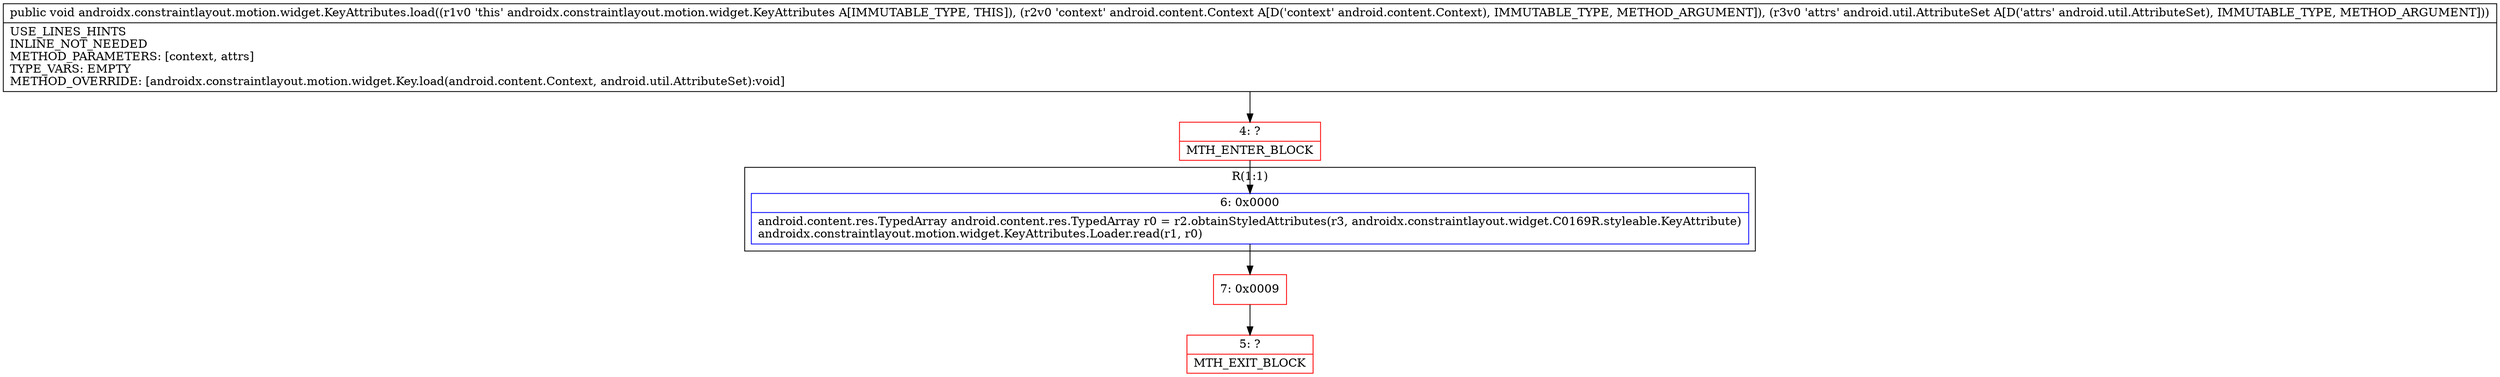 digraph "CFG forandroidx.constraintlayout.motion.widget.KeyAttributes.load(Landroid\/content\/Context;Landroid\/util\/AttributeSet;)V" {
subgraph cluster_Region_1752619242 {
label = "R(1:1)";
node [shape=record,color=blue];
Node_6 [shape=record,label="{6\:\ 0x0000|android.content.res.TypedArray android.content.res.TypedArray r0 = r2.obtainStyledAttributes(r3, androidx.constraintlayout.widget.C0169R.styleable.KeyAttribute)\landroidx.constraintlayout.motion.widget.KeyAttributes.Loader.read(r1, r0)\l}"];
}
Node_4 [shape=record,color=red,label="{4\:\ ?|MTH_ENTER_BLOCK\l}"];
Node_7 [shape=record,color=red,label="{7\:\ 0x0009}"];
Node_5 [shape=record,color=red,label="{5\:\ ?|MTH_EXIT_BLOCK\l}"];
MethodNode[shape=record,label="{public void androidx.constraintlayout.motion.widget.KeyAttributes.load((r1v0 'this' androidx.constraintlayout.motion.widget.KeyAttributes A[IMMUTABLE_TYPE, THIS]), (r2v0 'context' android.content.Context A[D('context' android.content.Context), IMMUTABLE_TYPE, METHOD_ARGUMENT]), (r3v0 'attrs' android.util.AttributeSet A[D('attrs' android.util.AttributeSet), IMMUTABLE_TYPE, METHOD_ARGUMENT]))  | USE_LINES_HINTS\lINLINE_NOT_NEEDED\lMETHOD_PARAMETERS: [context, attrs]\lTYPE_VARS: EMPTY\lMETHOD_OVERRIDE: [androidx.constraintlayout.motion.widget.Key.load(android.content.Context, android.util.AttributeSet):void]\l}"];
MethodNode -> Node_4;Node_6 -> Node_7;
Node_4 -> Node_6;
Node_7 -> Node_5;
}

